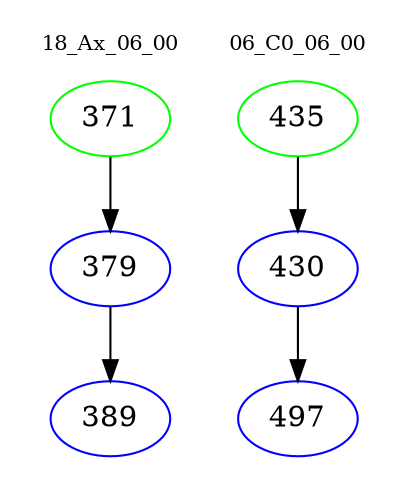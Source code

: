 digraph{
subgraph cluster_0 {
color = white
label = "18_Ax_06_00";
fontsize=10;
T0_371 [label="371", color="green"]
T0_371 -> T0_379 [color="black"]
T0_379 [label="379", color="blue"]
T0_379 -> T0_389 [color="black"]
T0_389 [label="389", color="blue"]
}
subgraph cluster_1 {
color = white
label = "06_C0_06_00";
fontsize=10;
T1_435 [label="435", color="green"]
T1_435 -> T1_430 [color="black"]
T1_430 [label="430", color="blue"]
T1_430 -> T1_497 [color="black"]
T1_497 [label="497", color="blue"]
}
}
